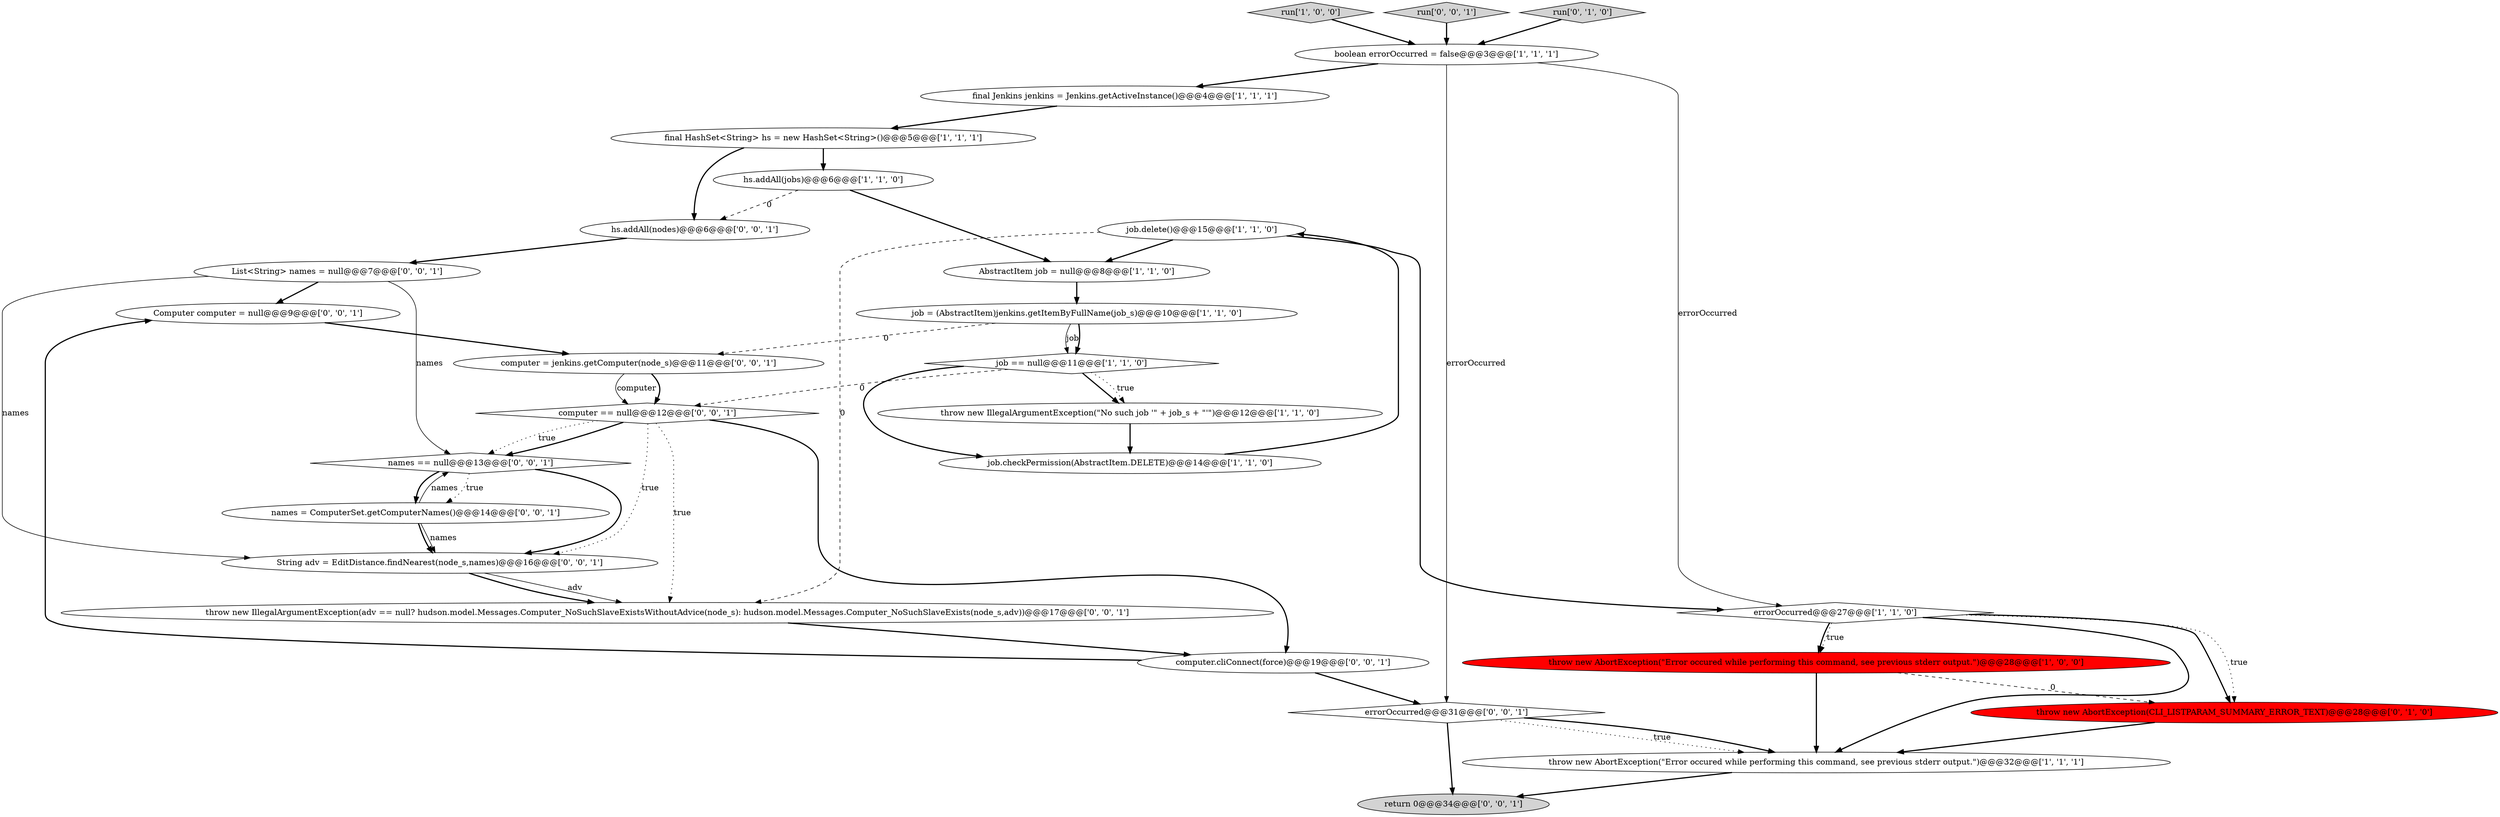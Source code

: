 digraph {
21 [style = filled, label = "Computer computer = null@@@9@@@['0', '0', '1']", fillcolor = white, shape = ellipse image = "AAA0AAABBB3BBB"];
20 [style = filled, label = "return 0@@@34@@@['0', '0', '1']", fillcolor = lightgray, shape = ellipse image = "AAA0AAABBB3BBB"];
22 [style = filled, label = "computer = jenkins.getComputer(node_s)@@@11@@@['0', '0', '1']", fillcolor = white, shape = ellipse image = "AAA0AAABBB3BBB"];
10 [style = filled, label = "errorOccurred@@@27@@@['1', '1', '0']", fillcolor = white, shape = diamond image = "AAA0AAABBB1BBB"];
11 [style = filled, label = "throw new AbortException(\"Error occured while performing this command, see previous stderr output.\")@@@32@@@['1', '1', '1']", fillcolor = white, shape = ellipse image = "AAA0AAABBB1BBB"];
7 [style = filled, label = "AbstractItem job = null@@@8@@@['1', '1', '0']", fillcolor = white, shape = ellipse image = "AAA0AAABBB1BBB"];
17 [style = filled, label = "List<String> names = null@@@7@@@['0', '0', '1']", fillcolor = white, shape = ellipse image = "AAA0AAABBB3BBB"];
16 [style = filled, label = "names = ComputerSet.getComputerNames()@@@14@@@['0', '0', '1']", fillcolor = white, shape = ellipse image = "AAA0AAABBB3BBB"];
2 [style = filled, label = "job == null@@@11@@@['1', '1', '0']", fillcolor = white, shape = diamond image = "AAA0AAABBB1BBB"];
25 [style = filled, label = "computer == null@@@12@@@['0', '0', '1']", fillcolor = white, shape = diamond image = "AAA0AAABBB3BBB"];
13 [style = filled, label = "job.checkPermission(AbstractItem.DELETE)@@@14@@@['1', '1', '0']", fillcolor = white, shape = ellipse image = "AAA0AAABBB1BBB"];
6 [style = filled, label = "job = (AbstractItem)jenkins.getItemByFullName(job_s)@@@10@@@['1', '1', '0']", fillcolor = white, shape = ellipse image = "AAA0AAABBB1BBB"];
1 [style = filled, label = "hs.addAll(jobs)@@@6@@@['1', '1', '0']", fillcolor = white, shape = ellipse image = "AAA0AAABBB1BBB"];
4 [style = filled, label = "job.delete()@@@15@@@['1', '1', '0']", fillcolor = white, shape = ellipse image = "AAA0AAABBB1BBB"];
23 [style = filled, label = "throw new IllegalArgumentException(adv == null? hudson.model.Messages.Computer_NoSuchSlaveExistsWithoutAdvice(node_s): hudson.model.Messages.Computer_NoSuchSlaveExists(node_s,adv))@@@17@@@['0', '0', '1']", fillcolor = white, shape = ellipse image = "AAA0AAABBB3BBB"];
27 [style = filled, label = "errorOccurred@@@31@@@['0', '0', '1']", fillcolor = white, shape = diamond image = "AAA0AAABBB3BBB"];
0 [style = filled, label = "boolean errorOccurred = false@@@3@@@['1', '1', '1']", fillcolor = white, shape = ellipse image = "AAA0AAABBB1BBB"];
15 [style = filled, label = "throw new AbortException(CLI_LISTPARAM_SUMMARY_ERROR_TEXT)@@@28@@@['0', '1', '0']", fillcolor = red, shape = ellipse image = "AAA1AAABBB2BBB"];
18 [style = filled, label = "computer.cliConnect(force)@@@19@@@['0', '0', '1']", fillcolor = white, shape = ellipse image = "AAA0AAABBB3BBB"];
3 [style = filled, label = "final HashSet<String> hs = new HashSet<String>()@@@5@@@['1', '1', '1']", fillcolor = white, shape = ellipse image = "AAA0AAABBB1BBB"];
9 [style = filled, label = "run['1', '0', '0']", fillcolor = lightgray, shape = diamond image = "AAA0AAABBB1BBB"];
26 [style = filled, label = "hs.addAll(nodes)@@@6@@@['0', '0', '1']", fillcolor = white, shape = ellipse image = "AAA0AAABBB3BBB"];
12 [style = filled, label = "throw new IllegalArgumentException(\"No such job '\" + job_s + \"'\")@@@12@@@['1', '1', '0']", fillcolor = white, shape = ellipse image = "AAA0AAABBB1BBB"];
19 [style = filled, label = "run['0', '0', '1']", fillcolor = lightgray, shape = diamond image = "AAA0AAABBB3BBB"];
8 [style = filled, label = "throw new AbortException(\"Error occured while performing this command, see previous stderr output.\")@@@28@@@['1', '0', '0']", fillcolor = red, shape = ellipse image = "AAA1AAABBB1BBB"];
28 [style = filled, label = "names == null@@@13@@@['0', '0', '1']", fillcolor = white, shape = diamond image = "AAA0AAABBB3BBB"];
5 [style = filled, label = "final Jenkins jenkins = Jenkins.getActiveInstance()@@@4@@@['1', '1', '1']", fillcolor = white, shape = ellipse image = "AAA0AAABBB1BBB"];
24 [style = filled, label = "String adv = EditDistance.findNearest(node_s,names)@@@16@@@['0', '0', '1']", fillcolor = white, shape = ellipse image = "AAA0AAABBB3BBB"];
14 [style = filled, label = "run['0', '1', '0']", fillcolor = lightgray, shape = diamond image = "AAA0AAABBB2BBB"];
5->3 [style = bold, label=""];
4->10 [style = bold, label=""];
11->20 [style = bold, label=""];
22->25 [style = bold, label=""];
10->8 [style = dotted, label="true"];
25->28 [style = bold, label=""];
10->15 [style = bold, label=""];
9->0 [style = bold, label=""];
3->1 [style = bold, label=""];
26->17 [style = bold, label=""];
1->26 [style = dashed, label="0"];
17->24 [style = solid, label="names"];
16->24 [style = bold, label=""];
24->23 [style = solid, label="adv"];
8->15 [style = dashed, label="0"];
25->18 [style = bold, label=""];
28->16 [style = dotted, label="true"];
3->26 [style = bold, label=""];
25->24 [style = dotted, label="true"];
25->28 [style = dotted, label="true"];
0->10 [style = solid, label="errorOccurred"];
24->23 [style = bold, label=""];
28->16 [style = bold, label=""];
1->7 [style = bold, label=""];
0->27 [style = solid, label="errorOccurred"];
6->22 [style = dashed, label="0"];
4->7 [style = bold, label=""];
2->12 [style = bold, label=""];
19->0 [style = bold, label=""];
6->2 [style = solid, label="job"];
27->11 [style = dotted, label="true"];
2->13 [style = bold, label=""];
6->2 [style = bold, label=""];
10->15 [style = dotted, label="true"];
12->13 [style = bold, label=""];
15->11 [style = bold, label=""];
10->8 [style = bold, label=""];
14->0 [style = bold, label=""];
18->27 [style = bold, label=""];
27->11 [style = bold, label=""];
21->22 [style = bold, label=""];
22->25 [style = solid, label="computer"];
7->6 [style = bold, label=""];
2->25 [style = dashed, label="0"];
2->12 [style = dotted, label="true"];
28->24 [style = bold, label=""];
16->24 [style = solid, label="names"];
16->28 [style = solid, label="names"];
25->23 [style = dotted, label="true"];
18->21 [style = bold, label=""];
8->11 [style = bold, label=""];
17->28 [style = solid, label="names"];
17->21 [style = bold, label=""];
27->20 [style = bold, label=""];
13->4 [style = bold, label=""];
23->18 [style = bold, label=""];
4->23 [style = dashed, label="0"];
0->5 [style = bold, label=""];
10->11 [style = bold, label=""];
}
